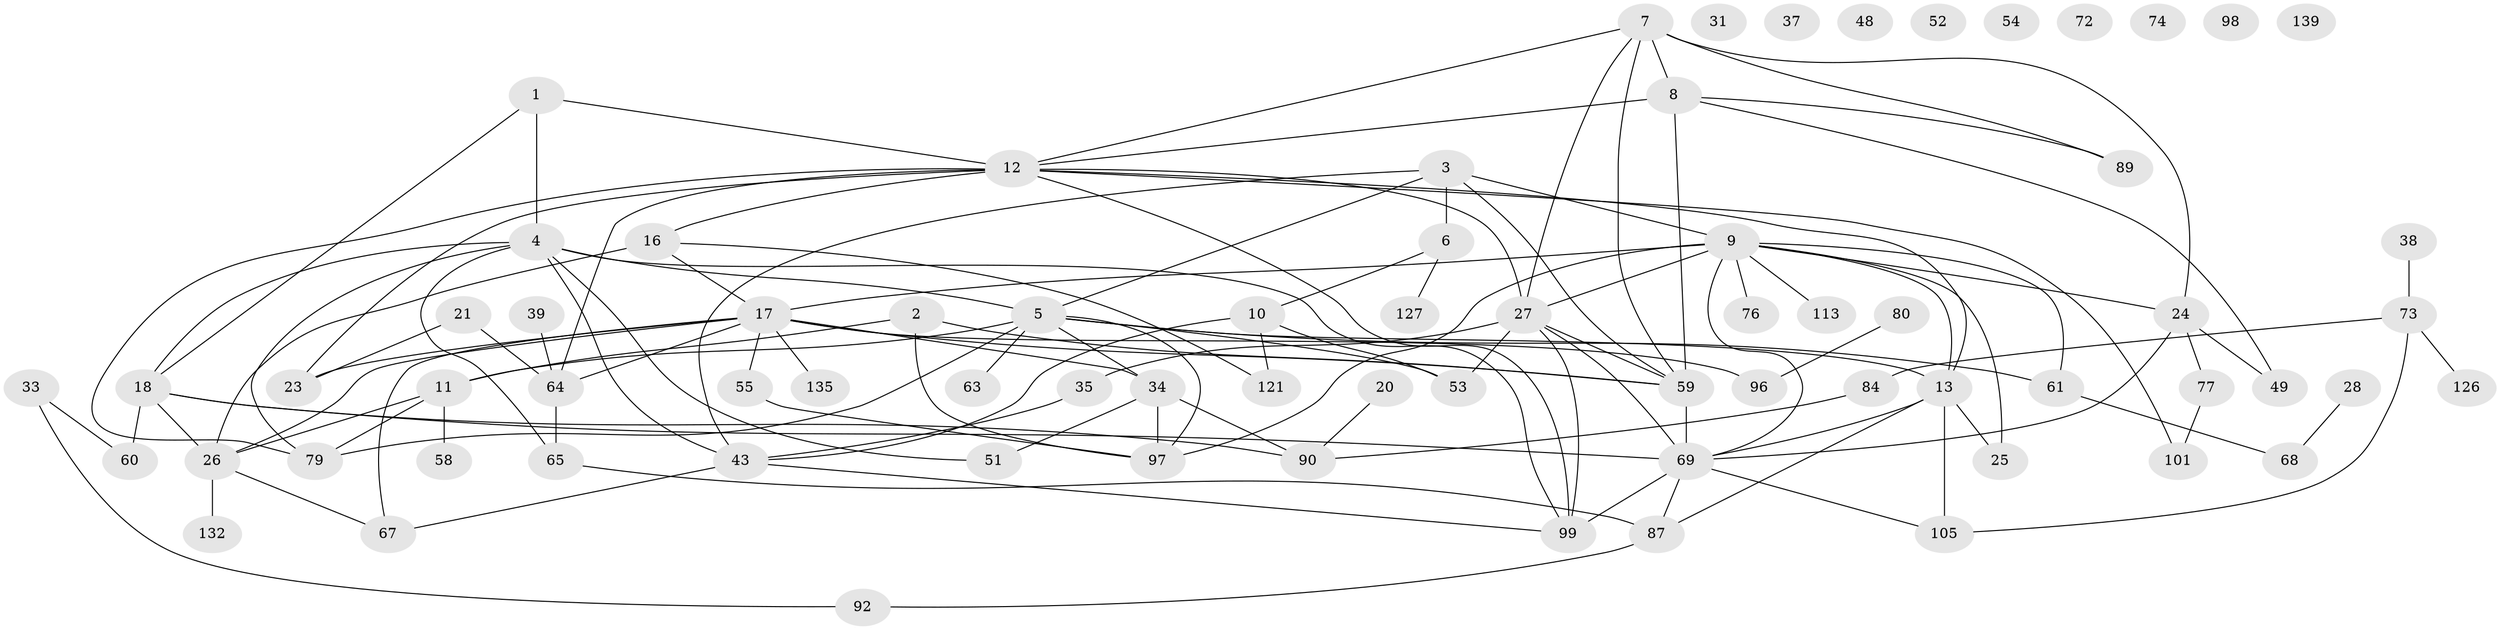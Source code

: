 // original degree distribution, {3: 0.18791946308724833, 2: 0.2684563758389262, 1: 0.1476510067114094, 4: 0.18120805369127516, 6: 0.03355704697986577, 5: 0.11409395973154363, 0: 0.06040268456375839, 9: 0.006711409395973154}
// Generated by graph-tools (version 1.1) at 2025/16/03/04/25 18:16:40]
// undirected, 74 vertices, 121 edges
graph export_dot {
graph [start="1"]
  node [color=gray90,style=filled];
  1 [super="+120"];
  2 [super="+36+42"];
  3 [super="+100"];
  4 [super="+141+78+15"];
  5 [super="+57+19"];
  6 [super="+62"];
  7 [super="+103"];
  8 [super="+131"];
  9 [super="+50+14+29+122"];
  10 [super="+66"];
  11 [super="+46"];
  12 [super="+30+114"];
  13 [super="+75+129"];
  16 [super="+130"];
  17 [super="+111+125+32+47+22"];
  18 [super="+93"];
  20;
  21;
  23;
  24 [super="+112+70+147"];
  25;
  26 [super="+41"];
  27 [super="+94"];
  28 [super="+138"];
  31;
  33;
  34 [super="+40"];
  35 [super="+116"];
  37;
  38;
  39 [super="+115"];
  43 [super="+44+136"];
  48;
  49;
  51;
  52;
  53 [super="+95"];
  54;
  55;
  58;
  59 [super="+106"];
  60;
  61;
  63;
  64 [super="+109"];
  65 [super="+102"];
  67;
  68;
  69 [super="+82+81+134"];
  72;
  73 [super="+86"];
  74;
  76;
  77;
  79 [super="+104"];
  80;
  84;
  87;
  89;
  90 [super="+119"];
  92;
  96;
  97;
  98;
  99;
  101;
  105 [super="+123+145"];
  113;
  121;
  126;
  127;
  132;
  135;
  139;
  1 -- 12;
  1 -- 4;
  1 -- 18;
  2 -- 97;
  2 -- 59;
  2 -- 11;
  3 -- 5;
  3 -- 6;
  3 -- 9;
  3 -- 43;
  3 -- 59;
  4 -- 99;
  4 -- 79;
  4 -- 51;
  4 -- 5;
  4 -- 65;
  4 -- 43;
  4 -- 18;
  5 -- 79;
  5 -- 11 [weight=3];
  5 -- 61;
  5 -- 34;
  5 -- 97;
  5 -- 13;
  5 -- 53;
  5 -- 63;
  6 -- 127;
  6 -- 10;
  7 -- 27;
  7 -- 8;
  7 -- 89;
  7 -- 24;
  7 -- 12;
  7 -- 59;
  8 -- 49;
  8 -- 89;
  8 -- 59;
  8 -- 12;
  9 -- 69;
  9 -- 97;
  9 -- 113;
  9 -- 27;
  9 -- 61;
  9 -- 25;
  9 -- 24;
  9 -- 76;
  9 -- 17 [weight=2];
  9 -- 13;
  10 -- 53;
  10 -- 121;
  10 -- 43;
  11 -- 26;
  11 -- 58;
  11 -- 79;
  12 -- 64;
  12 -- 99;
  12 -- 101;
  12 -- 13;
  12 -- 23 [weight=2];
  12 -- 27;
  12 -- 16;
  12 -- 79;
  13 -- 87;
  13 -- 25;
  13 -- 105;
  13 -- 69 [weight=2];
  16 -- 121;
  16 -- 26;
  16 -- 17;
  17 -- 23;
  17 -- 55 [weight=3];
  17 -- 26;
  17 -- 64 [weight=3];
  17 -- 96;
  17 -- 135;
  17 -- 67;
  17 -- 59;
  17 -- 34;
  18 -- 90;
  18 -- 69;
  18 -- 26 [weight=2];
  18 -- 60;
  20 -- 90;
  21 -- 23;
  21 -- 64;
  24 -- 77;
  24 -- 69;
  24 -- 49;
  26 -- 67;
  26 -- 132;
  27 -- 99;
  27 -- 35;
  27 -- 69;
  27 -- 53;
  27 -- 59;
  28 -- 68;
  33 -- 60;
  33 -- 92;
  34 -- 97;
  34 -- 51;
  34 -- 90;
  35 -- 43;
  38 -- 73;
  39 -- 64;
  43 -- 99;
  43 -- 67;
  55 -- 97;
  59 -- 69 [weight=2];
  61 -- 68;
  64 -- 65 [weight=2];
  65 -- 87;
  69 -- 87;
  69 -- 99 [weight=2];
  69 -- 105;
  73 -- 84;
  73 -- 126;
  73 -- 105;
  77 -- 101;
  80 -- 96;
  84 -- 90;
  87 -- 92;
}
